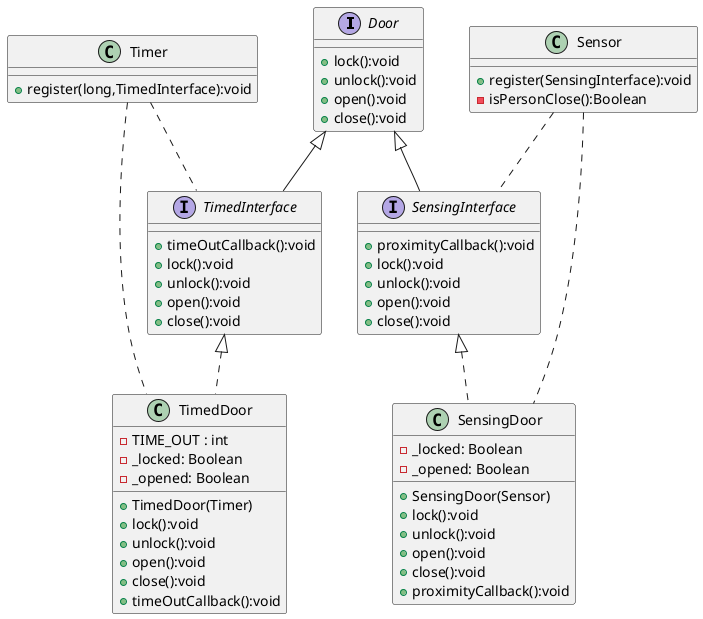 
@startuml

interface Door {
    
    +lock():void
    +unlock():void
    +open():void
    +close():void
}

interface TimedInterface extends Door {
    +timeOutCallback():void
    +lock():void
    +unlock():void
    +open():void
    +close():void
}

class TimedDoor implements TimedInterface {
    
    - TIME_OUT : int
    - _locked: Boolean
    - _opened: Boolean
    +TimedDoor(Timer)
    +lock():void
    +unlock():void
    +open():void
    +close():void
    +timeOutCallback():void
       
}

class Timer{
 +register(long,TimedInterface):void
}


interface SensingInterface extends Door {
    +proximityCallback():void
    +lock():void
    +unlock():void
    +open():void
    +close():void
}


class SensingDoor implements SensingInterface {
    - _locked: Boolean
    - _opened: Boolean
    +SensingDoor(Sensor)
    +lock():void
    +unlock():void
    +open():void
    +close():void
    +proximityCallback():void      
}

class Sensor{
 +register(SensingInterface):void
 -isPersonClose():Boolean
}



Timer .. TimedInterface
Timer .. TimedDoor
Sensor .. SensingInterface
Sensor .. SensingDoor

@enduml
```
